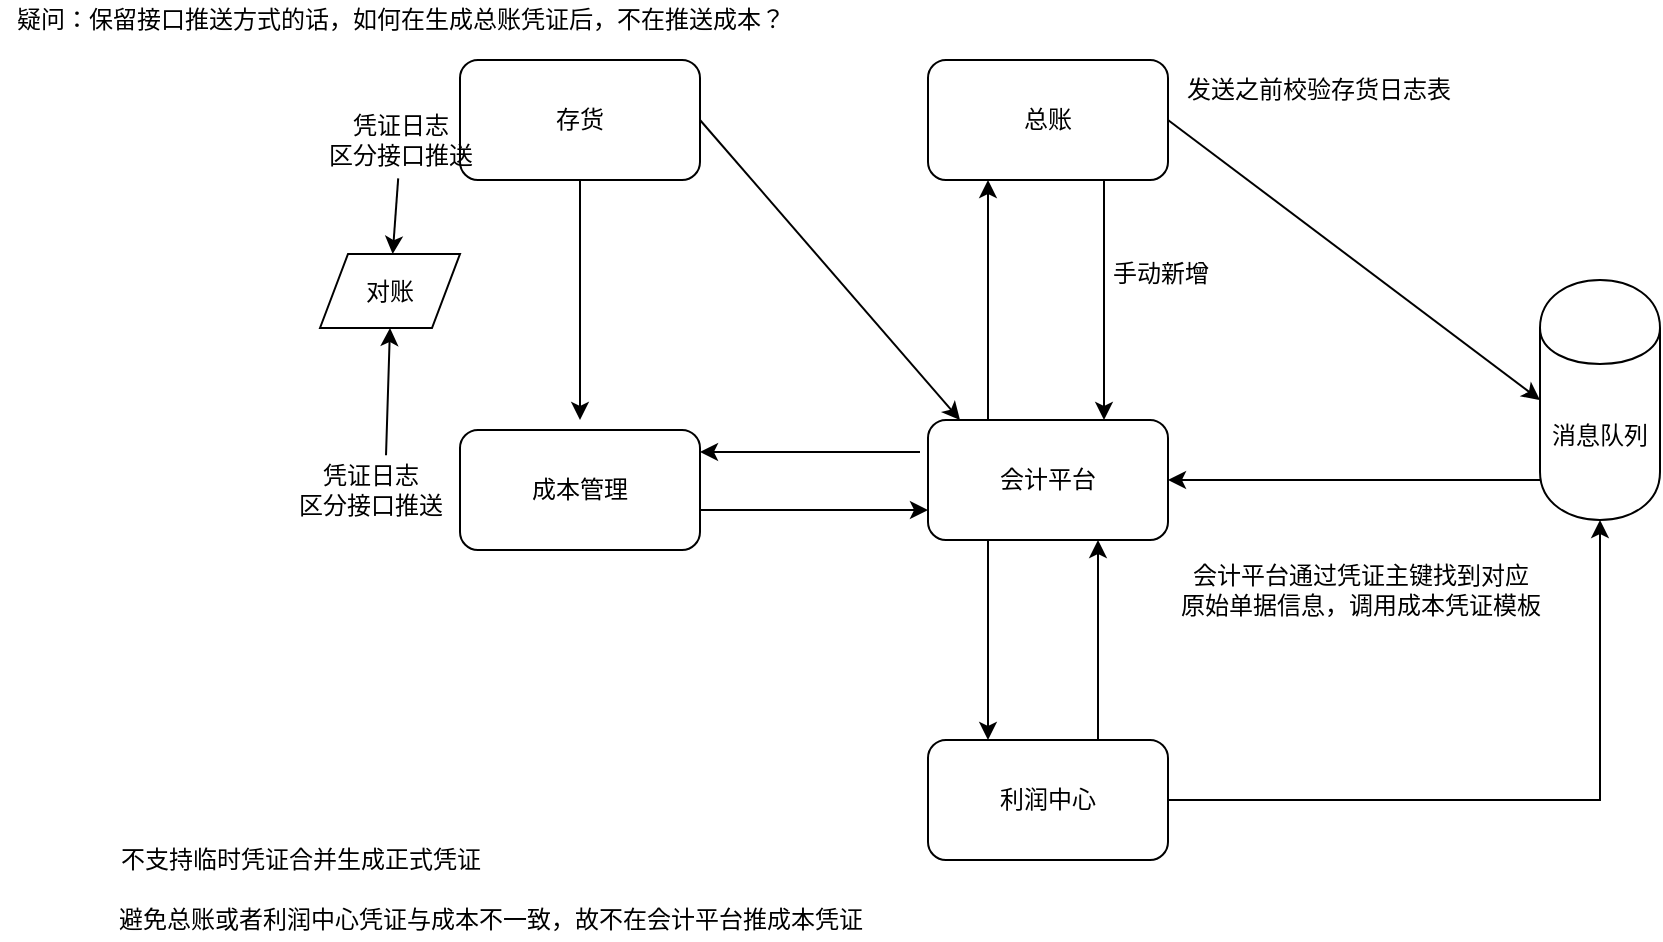 <mxfile version="12.7.2" type="github">
  <diagram id="6uXkGhZr5pgh-2xZ41Ec" name="第 1 页">
    <mxGraphModel dx="1851" dy="535" grid="1" gridSize="10" guides="1" tooltips="1" connect="1" arrows="1" fold="1" page="1" pageScale="1" pageWidth="827" pageHeight="1169" math="0" shadow="0">
      <root>
        <mxCell id="0" />
        <mxCell id="1" parent="0" />
        <mxCell id="FpkynAk1dJjQP5pkURWO-10" style="edgeStyle=orthogonalEdgeStyle;rounded=0;orthogonalLoop=1;jettySize=auto;html=1;exitX=0.5;exitY=1;exitDx=0;exitDy=0;entryX=0.5;entryY=0;entryDx=0;entryDy=0;" parent="1" source="FpkynAk1dJjQP5pkURWO-2" edge="1">
          <mxGeometry relative="1" as="geometry">
            <mxPoint x="240" y="250" as="targetPoint" />
          </mxGeometry>
        </mxCell>
        <mxCell id="FpkynAk1dJjQP5pkURWO-2" value="存货" style="rounded=1;whiteSpace=wrap;html=1;" parent="1" vertex="1">
          <mxGeometry x="180" y="70" width="120" height="60" as="geometry" />
        </mxCell>
        <mxCell id="FpkynAk1dJjQP5pkURWO-13" style="edgeStyle=orthogonalEdgeStyle;rounded=0;orthogonalLoop=1;jettySize=auto;html=1;exitX=0.25;exitY=1;exitDx=0;exitDy=0;entryX=0.25;entryY=0;entryDx=0;entryDy=0;" parent="1" source="FpkynAk1dJjQP5pkURWO-3" target="FpkynAk1dJjQP5pkURWO-5" edge="1">
          <mxGeometry relative="1" as="geometry" />
        </mxCell>
        <mxCell id="FpkynAk1dJjQP5pkURWO-14" style="edgeStyle=orthogonalEdgeStyle;rounded=0;orthogonalLoop=1;jettySize=auto;html=1;exitX=0.25;exitY=0;exitDx=0;exitDy=0;entryX=0.25;entryY=1;entryDx=0;entryDy=0;" parent="1" source="FpkynAk1dJjQP5pkURWO-3" target="FpkynAk1dJjQP5pkURWO-4" edge="1">
          <mxGeometry relative="1" as="geometry" />
        </mxCell>
        <mxCell id="FpkynAk1dJjQP5pkURWO-3" value="会计平台" style="rounded=1;whiteSpace=wrap;html=1;" parent="1" vertex="1">
          <mxGeometry x="414" y="250" width="120" height="60" as="geometry" />
        </mxCell>
        <mxCell id="FpkynAk1dJjQP5pkURWO-4" value="总账" style="rounded=1;whiteSpace=wrap;html=1;" parent="1" vertex="1">
          <mxGeometry x="414" y="70" width="120" height="60" as="geometry" />
        </mxCell>
        <mxCell id="FpkynAk1dJjQP5pkURWO-8" style="edgeStyle=orthogonalEdgeStyle;rounded=0;orthogonalLoop=1;jettySize=auto;html=1;exitX=0.5;exitY=0;exitDx=0;exitDy=0;entryX=0.5;entryY=1;entryDx=0;entryDy=0;" parent="1" edge="1">
          <mxGeometry relative="1" as="geometry">
            <mxPoint x="499" y="410" as="sourcePoint" />
            <mxPoint x="499" y="310" as="targetPoint" />
          </mxGeometry>
        </mxCell>
        <mxCell id="5UuQ65duL3ghlPnrsfJb-16" style="edgeStyle=orthogonalEdgeStyle;rounded=0;orthogonalLoop=1;jettySize=auto;html=1;exitX=1;exitY=0.5;exitDx=0;exitDy=0;entryX=0.5;entryY=1;entryDx=0;entryDy=0;" edge="1" parent="1" source="FpkynAk1dJjQP5pkURWO-5" target="5UuQ65duL3ghlPnrsfJb-8">
          <mxGeometry relative="1" as="geometry" />
        </mxCell>
        <mxCell id="FpkynAk1dJjQP5pkURWO-5" value="利润中心" style="rounded=1;whiteSpace=wrap;html=1;" parent="1" vertex="1">
          <mxGeometry x="414" y="410" width="120" height="60" as="geometry" />
        </mxCell>
        <mxCell id="FpkynAk1dJjQP5pkURWO-6" value="" style="endArrow=classic;html=1;exitX=0.5;exitY=1;exitDx=0;exitDy=0;entryX=0.5;entryY=0;entryDx=0;entryDy=0;" parent="1" edge="1">
          <mxGeometry width="50" height="50" relative="1" as="geometry">
            <mxPoint x="502" y="130" as="sourcePoint" />
            <mxPoint x="502" y="250" as="targetPoint" />
            <Array as="points">
              <mxPoint x="502" y="170" />
            </Array>
          </mxGeometry>
        </mxCell>
        <mxCell id="FpkynAk1dJjQP5pkURWO-7" value="" style="endArrow=classic;html=1;entryX=1;entryY=0.25;entryDx=0;entryDy=0;" parent="1" edge="1">
          <mxGeometry width="50" height="50" relative="1" as="geometry">
            <mxPoint x="410" y="266" as="sourcePoint" />
            <mxPoint x="300" y="266" as="targetPoint" />
          </mxGeometry>
        </mxCell>
        <mxCell id="FpkynAk1dJjQP5pkURWO-11" value="" style="endArrow=classic;html=1;exitX=1;exitY=0.75;exitDx=0;exitDy=0;entryX=0;entryY=0.75;entryDx=0;entryDy=0;" parent="1" target="FpkynAk1dJjQP5pkURWO-3" edge="1">
          <mxGeometry width="50" height="50" relative="1" as="geometry">
            <mxPoint x="300" y="295" as="sourcePoint" />
            <mxPoint x="370" y="270" as="targetPoint" />
          </mxGeometry>
        </mxCell>
        <mxCell id="5UuQ65duL3ghlPnrsfJb-1" value="" style="endArrow=classic;html=1;exitX=1;exitY=0.5;exitDx=0;exitDy=0;" edge="1" parent="1" source="FpkynAk1dJjQP5pkURWO-2">
          <mxGeometry width="50" height="50" relative="1" as="geometry">
            <mxPoint x="380" y="300" as="sourcePoint" />
            <mxPoint x="430" y="250" as="targetPoint" />
          </mxGeometry>
        </mxCell>
        <mxCell id="5UuQ65duL3ghlPnrsfJb-4" value="避免总账或者利润中心凭证与成本不一致，故不在会计平台推成本凭证" style="text;html=1;align=center;verticalAlign=middle;resizable=0;points=[];autosize=1;" vertex="1" parent="1">
          <mxGeometry y="490" width="390" height="20" as="geometry" />
        </mxCell>
        <mxCell id="5UuQ65duL3ghlPnrsfJb-5" value="" style="endArrow=classic;html=1;exitX=1;exitY=0.5;exitDx=0;exitDy=0;entryX=0;entryY=0.5;entryDx=0;entryDy=0;" edge="1" parent="1" source="FpkynAk1dJjQP5pkURWO-4" target="5UuQ65duL3ghlPnrsfJb-8">
          <mxGeometry width="50" height="50" relative="1" as="geometry">
            <mxPoint x="380" y="300" as="sourcePoint" />
            <mxPoint x="684.642" y="237.683" as="targetPoint" />
          </mxGeometry>
        </mxCell>
        <mxCell id="5UuQ65duL3ghlPnrsfJb-6" value="" style="endArrow=classic;html=1;exitX=0;exitY=0.833;exitDx=0;exitDy=0;exitPerimeter=0;" edge="1" parent="1" source="5UuQ65duL3ghlPnrsfJb-8" target="FpkynAk1dJjQP5pkURWO-3">
          <mxGeometry width="50" height="50" relative="1" as="geometry">
            <mxPoint x="660" y="280" as="sourcePoint" />
            <mxPoint x="430" y="250" as="targetPoint" />
          </mxGeometry>
        </mxCell>
        <mxCell id="5UuQ65duL3ghlPnrsfJb-7" value="会计平台通过凭证主键找到对应&lt;br&gt;原始单据信息，调用成本凭证模板" style="text;html=1;align=center;verticalAlign=middle;resizable=0;points=[];autosize=1;" vertex="1" parent="1">
          <mxGeometry x="530" y="320" width="200" height="30" as="geometry" />
        </mxCell>
        <mxCell id="5UuQ65duL3ghlPnrsfJb-8" value="消息队列" style="shape=cylinder;whiteSpace=wrap;html=1;boundedLbl=1;backgroundOutline=1;" vertex="1" parent="1">
          <mxGeometry x="720" y="180" width="60" height="120" as="geometry" />
        </mxCell>
        <mxCell id="5UuQ65duL3ghlPnrsfJb-9" value="不支持临时凭证合并生成正式凭证" style="text;html=1;align=center;verticalAlign=middle;resizable=0;points=[];autosize=1;" vertex="1" parent="1">
          <mxGeometry y="460" width="200" height="20" as="geometry" />
        </mxCell>
        <mxCell id="5UuQ65duL3ghlPnrsfJb-14" value="手动新增" style="text;html=1;align=center;verticalAlign=middle;resizable=0;points=[];autosize=1;" vertex="1" parent="1">
          <mxGeometry x="500" y="167" width="60" height="20" as="geometry" />
        </mxCell>
        <mxCell id="5UuQ65duL3ghlPnrsfJb-18" value="对账" style="shape=parallelogram;perimeter=parallelogramPerimeter;whiteSpace=wrap;html=1;" vertex="1" parent="1">
          <mxGeometry x="110" y="167" width="70" height="37" as="geometry" />
        </mxCell>
        <mxCell id="5UuQ65duL3ghlPnrsfJb-19" value="凭证日志&lt;br&gt;区分接口推送" style="text;html=1;align=center;verticalAlign=middle;resizable=0;points=[];autosize=1;" vertex="1" parent="1">
          <mxGeometry x="105" y="95" width="90" height="30" as="geometry" />
        </mxCell>
        <mxCell id="5UuQ65duL3ghlPnrsfJb-20" value="凭证日志&lt;br&gt;区分接口推送" style="text;html=1;align=center;verticalAlign=middle;resizable=0;points=[];autosize=1;" vertex="1" parent="1">
          <mxGeometry x="90" y="270" width="90" height="30" as="geometry" />
        </mxCell>
        <mxCell id="5UuQ65duL3ghlPnrsfJb-21" value="" style="endArrow=classic;html=1;exitX=0.49;exitY=1.14;exitDx=0;exitDy=0;exitPerimeter=0;" edge="1" parent="1" source="5UuQ65duL3ghlPnrsfJb-19" target="5UuQ65duL3ghlPnrsfJb-18">
          <mxGeometry width="50" height="50" relative="1" as="geometry">
            <mxPoint x="200" y="130" as="sourcePoint" />
            <mxPoint x="250" y="80" as="targetPoint" />
          </mxGeometry>
        </mxCell>
        <mxCell id="5UuQ65duL3ghlPnrsfJb-22" value="" style="endArrow=classic;html=1;entryX=0.5;entryY=1;entryDx=0;entryDy=0;exitX=0.589;exitY=-0.08;exitDx=0;exitDy=0;exitPerimeter=0;" edge="1" parent="1" source="5UuQ65duL3ghlPnrsfJb-20" target="5UuQ65duL3ghlPnrsfJb-18">
          <mxGeometry width="50" height="50" relative="1" as="geometry">
            <mxPoint x="210" y="254" as="sourcePoint" />
            <mxPoint x="260" y="204" as="targetPoint" />
          </mxGeometry>
        </mxCell>
        <mxCell id="5UuQ65duL3ghlPnrsfJb-23" value="成本管理" style="rounded=1;whiteSpace=wrap;html=1;" vertex="1" parent="1">
          <mxGeometry x="180" y="255" width="120" height="60" as="geometry" />
        </mxCell>
        <mxCell id="5UuQ65duL3ghlPnrsfJb-24" value="疑问：保留接口推送方式的话，如何在生成总账凭证后，不在推送成本？" style="text;html=1;align=center;verticalAlign=middle;resizable=0;points=[];autosize=1;" vertex="1" parent="1">
          <mxGeometry x="-50" y="40" width="400" height="20" as="geometry" />
        </mxCell>
        <mxCell id="5UuQ65duL3ghlPnrsfJb-25" value="发送之前校验存货日志表" style="text;html=1;align=center;verticalAlign=middle;resizable=0;points=[];autosize=1;" vertex="1" parent="1">
          <mxGeometry x="534" y="75" width="150" height="20" as="geometry" />
        </mxCell>
      </root>
    </mxGraphModel>
  </diagram>
</mxfile>
